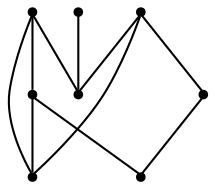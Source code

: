 graph {
  node [shape=point,comment="{\"directed\":false,\"doi\":\"10.1007/978-3-540-70904-6_40\",\"figure\":\"5 (1)\"}"]

  v0 [pos="772.3936591569767,1844.1250165303554"]
  v1 [pos="555.0407340116279,2165.3750419616704"]
  v2 [pos="543.351090116279,2055.8124860127773"]
  v3 [pos="455.8348110465116,1981.187470753988"]
  v4 [pos="323.56018350290697,1844.1250165303554"]
  v5 [pos="656.6221293604651,1990.6250317891445"]
  v6 [pos="571.6063408430233,1884.3124707539882"]
  v7 [pos="507.8444676598837,1929.1875521341967"]

  v0 -- v6 [id="-1",pos="772.3936591569767,1844.1250165303554 750.0853561046512,1845.8999951680507 730.5609011627907,1854.6750704447436 714.9829760174418,1867.5208091735844 707.1398982558139,1874.712530771892 709.8028615552325,1875.9542147318527 706.160546875,1883.3708763122565 700.538671875,1891.67496363322 684.7898800872093,1895.5667177836106 675.3964752906977,1894.4458325703945 652.1713299418604,1891.4624849955246 682.1185228924419,1876.3000806172695 624.9953942587209,1874.1875012715664 612.3138717296512,1874.0542411804204 599.6948582848837,1875.8374849955246 587.3509356831395,1878.6458651224777 583.8044513081395,1879.3833732604987 580.3037518168604,1880.3125063578293 576.7989825581395,1881.2209129333503 575.9071311773256,1881.4291954040534 575.9071311773256,1881.4291954040534 575.9071311773256,1881.4291954040534 571.6063408430233,1884.3124707539882 571.6063408430233,1884.3124707539882 571.6063408430233,1884.3124707539882"]
  v3 -- v2 [id="-2",pos="455.8348110465116,1981.187470753988 543.351090116279,2055.8124860127773 543.351090116279,2055.8124860127773 543.351090116279,2055.8124860127773"]
  v1 -- v2 [id="-3",pos="555.0407340116279,2165.3750419616704 561.7378542877907,2150.8667310078945 565.046765988372,2131.2167167663583 549.8147710755813,2125.041739145915 544.6554505813954,2123.3458518981943 537.4583212209302,2127.8708457946786 533.7992823401163,2122.3125775655117 530.1444404069767,2115.5917167663583 536.733203125,2106.295808156332 542.2508539244186,2102.6292483011885 554.6281613372093,2095.3416506449385 574.486019258721,2093.1499799092617 571.7063680959302,2073.5500653584804 569.468441133721,2066.416708628337 561.4627634447675,2062.983353932699 555.0615915697674,2060.5292320251474 552.1318677325581,2059.4416618347177 549.1562954215116,2058.466625213624 543.351090116279,2055.8124860127773"]
  v7 -- v6 [id="-5",pos="507.8444676598837,1929.1875521341967 571.6063408430233,1884.3124707539882 571.6063408430233,1884.3124707539882 571.6063408430233,1884.3124707539882"]
  v1 -- v0 [id="-13",pos="555.0407340116279,2165.3750419616704 772.3936591569767,1844.1250165303554 772.3936591569767,1844.1250165303554 772.3936591569767,1844.1250165303554"]
  v1 -- v4 [id="-14",pos="555.0407340116279,2165.3750419616704 323.56018350290697,1844.1250165303554 323.56018350290697,1844.1250165303554 323.56018350290697,1844.1250165303554"]
  v3 -- v4 [id="-17",pos="455.8348110465116,1981.187470753988 441.61548873546514,1989.862473805746 433.45147165697676,1980.0083478291835 425.8041878633721,1968.041642506918 418.5278252180232,1955.6333223978684 412.45172601744184,1940.5959129333503 410.26384447674417,1926.3083457946784 408.87605377906976,1916.1374727884934 409.2469749273256,1906.8583488464362 406.3797601744186,1896.7583020528164 403.2208575581395,1885.2499961853034 395.29021620639537,1867.345841725668 385.0632721656977,1860.799948374431 381.1542605377907,1858.4750175476079 378.37041242732556,1859.158356984457 377.0326035610465,1863.583405812582 375.67406431686044,1867.3125267028813 375.75736736918606,1870.5625216166186 372.8818859011628,1873.6624717712407 357.8165606831395,1882.9124768575039 333.4537245639535,1857.729117075603 323.56018350290697,1844.1250165303554"]
  v0 -- v4 [id="-24",pos="772.3936591569767,1844.1250165303554 323.56018350290697,1844.1250165303554 323.56018350290697,1844.1250165303554 323.56018350290697,1844.1250165303554"]
  v5 -- v2 [id="-25",pos="656.6221293604651,1990.6250317891445 543.351090116279,2055.8124860127773 543.351090116279,2055.8124860127773 543.351090116279,2055.8124860127773"]
  v3 -- v7 [id="-4",pos="455.8348110465116,1981.187470753988 479.4600018168605,1957.541688283285 479.4600018168605,1957.541688283285 479.4600018168605,1957.541688283285 507.8444676598837,1929.1875521341967 507.8444676598837,1929.1875521341967 507.8444676598837,1929.1875521341967"]
}